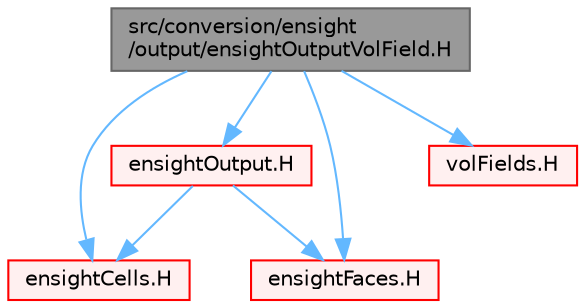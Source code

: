 digraph "src/conversion/ensight/output/ensightOutputVolField.H"
{
 // LATEX_PDF_SIZE
  bgcolor="transparent";
  edge [fontname=Helvetica,fontsize=10,labelfontname=Helvetica,labelfontsize=10];
  node [fontname=Helvetica,fontsize=10,shape=box,height=0.2,width=0.4];
  Node1 [id="Node000001",label="src/conversion/ensight\l/output/ensightOutputVolField.H",height=0.2,width=0.4,color="gray40", fillcolor="grey60", style="filled", fontcolor="black",tooltip="A collection of functions for writing volField content in ensight format."];
  Node1 -> Node2 [id="edge1_Node000001_Node000002",color="steelblue1",style="solid",tooltip=" "];
  Node2 [id="Node000002",label="ensightOutput.H",height=0.2,width=0.4,color="red", fillcolor="#FFF0F0", style="filled",URL="$ensightOutput_8H.html",tooltip=" "];
  Node2 -> Node114 [id="edge2_Node000002_Node000114",color="steelblue1",style="solid",tooltip=" "];
  Node114 [id="Node000114",label="ensightCells.H",height=0.2,width=0.4,color="red", fillcolor="#FFF0F0", style="filled",URL="$ensightCells_8H.html",tooltip=" "];
  Node2 -> Node132 [id="edge3_Node000002_Node000132",color="steelblue1",style="solid",tooltip=" "];
  Node132 [id="Node000132",label="ensightFaces.H",height=0.2,width=0.4,color="red", fillcolor="#FFF0F0", style="filled",URL="$ensightFaces_8H.html",tooltip=" "];
  Node1 -> Node132 [id="edge4_Node000001_Node000132",color="steelblue1",style="solid",tooltip=" "];
  Node1 -> Node114 [id="edge5_Node000001_Node000114",color="steelblue1",style="solid",tooltip=" "];
  Node1 -> Node233 [id="edge6_Node000001_Node000233",color="steelblue1",style="solid",tooltip=" "];
  Node233 [id="Node000233",label="volFields.H",height=0.2,width=0.4,color="red", fillcolor="#FFF0F0", style="filled",URL="$volFields_8H.html",tooltip=" "];
}
